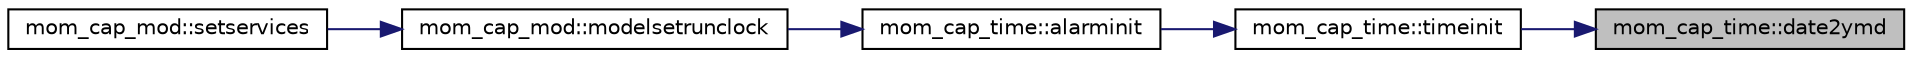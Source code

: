 digraph "mom_cap_time::date2ymd"
{
 // INTERACTIVE_SVG=YES
 // LATEX_PDF_SIZE
  edge [fontname="Helvetica",fontsize="10",labelfontname="Helvetica",labelfontsize="10"];
  node [fontname="Helvetica",fontsize="10",shape=record];
  rankdir="RL";
  Node1 [label="mom_cap_time::date2ymd",height=0.2,width=0.4,color="black", fillcolor="grey75", style="filled", fontcolor="black",tooltip="Converts a coded-date (yyyymmdd) into calendar year,month,day."];
  Node1 -> Node2 [dir="back",color="midnightblue",fontsize="10",style="solid",fontname="Helvetica"];
  Node2 [label="mom_cap_time::timeinit",height=0.2,width=0.4,color="black", fillcolor="white", style="filled",URL="$namespacemom__cap__time.html#ab0963d050b3b3b39086840a93ac878bd",tooltip="Creates the ESMF_Time object corresponding to the given input time, given in YMD (Year Month Day) and..."];
  Node2 -> Node3 [dir="back",color="midnightblue",fontsize="10",style="solid",fontname="Helvetica"];
  Node3 [label="mom_cap_time::alarminit",height=0.2,width=0.4,color="black", fillcolor="white", style="filled",URL="$namespacemom__cap__time.html#ac1f11e3e92c39346ad3815dd10758208",tooltip="Setup an alarm in a clock. The ringtime sent to AlarmCreate MUST be the next alarm time...."];
  Node3 -> Node4 [dir="back",color="midnightblue",fontsize="10",style="solid",fontname="Helvetica"];
  Node4 [label="mom_cap_mod::modelsetrunclock",height=0.2,width=0.4,color="black", fillcolor="white", style="filled",URL="$namespacemom__cap__mod.html#a5ac6a66c943ef7933973ed155a81dd91",tooltip=" "];
  Node4 -> Node5 [dir="back",color="midnightblue",fontsize="10",style="solid",fontname="Helvetica"];
  Node5 [label="mom_cap_mod::setservices",height=0.2,width=0.4,color="black", fillcolor="white", style="filled",URL="$namespacemom__cap__mod.html#ae0439afc4c901d9850515768bdaaed09",tooltip="NUOPC SetService method is the only public entry point. SetServices registers all of the user-provide..."];
}
